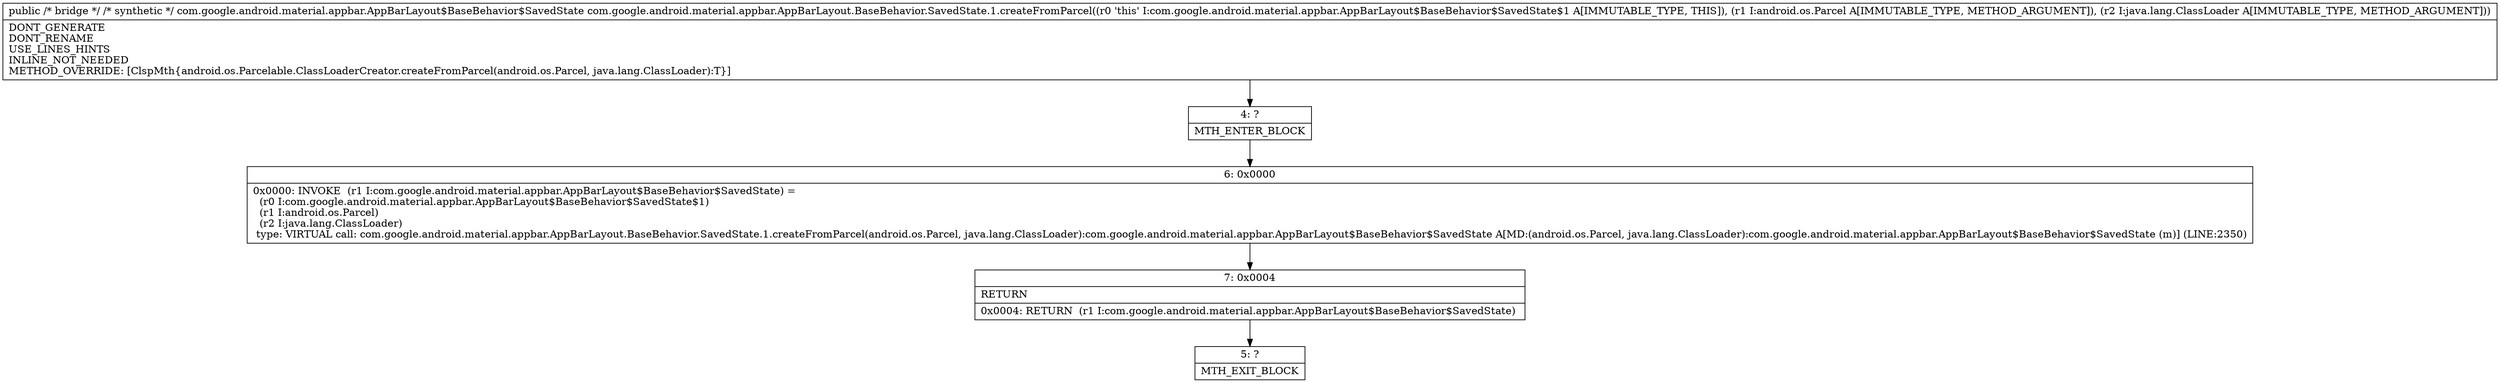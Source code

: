digraph "CFG forcom.google.android.material.appbar.AppBarLayout.BaseBehavior.SavedState.1.createFromParcel(Landroid\/os\/Parcel;Ljava\/lang\/ClassLoader;)Ljava\/lang\/Object;" {
Node_4 [shape=record,label="{4\:\ ?|MTH_ENTER_BLOCK\l}"];
Node_6 [shape=record,label="{6\:\ 0x0000|0x0000: INVOKE  (r1 I:com.google.android.material.appbar.AppBarLayout$BaseBehavior$SavedState) = \l  (r0 I:com.google.android.material.appbar.AppBarLayout$BaseBehavior$SavedState$1)\l  (r1 I:android.os.Parcel)\l  (r2 I:java.lang.ClassLoader)\l type: VIRTUAL call: com.google.android.material.appbar.AppBarLayout.BaseBehavior.SavedState.1.createFromParcel(android.os.Parcel, java.lang.ClassLoader):com.google.android.material.appbar.AppBarLayout$BaseBehavior$SavedState A[MD:(android.os.Parcel, java.lang.ClassLoader):com.google.android.material.appbar.AppBarLayout$BaseBehavior$SavedState (m)] (LINE:2350)\l}"];
Node_7 [shape=record,label="{7\:\ 0x0004|RETURN\l|0x0004: RETURN  (r1 I:com.google.android.material.appbar.AppBarLayout$BaseBehavior$SavedState) \l}"];
Node_5 [shape=record,label="{5\:\ ?|MTH_EXIT_BLOCK\l}"];
MethodNode[shape=record,label="{public \/* bridge *\/ \/* synthetic *\/ com.google.android.material.appbar.AppBarLayout$BaseBehavior$SavedState com.google.android.material.appbar.AppBarLayout.BaseBehavior.SavedState.1.createFromParcel((r0 'this' I:com.google.android.material.appbar.AppBarLayout$BaseBehavior$SavedState$1 A[IMMUTABLE_TYPE, THIS]), (r1 I:android.os.Parcel A[IMMUTABLE_TYPE, METHOD_ARGUMENT]), (r2 I:java.lang.ClassLoader A[IMMUTABLE_TYPE, METHOD_ARGUMENT]))  | DONT_GENERATE\lDONT_RENAME\lUSE_LINES_HINTS\lINLINE_NOT_NEEDED\lMETHOD_OVERRIDE: [ClspMth\{android.os.Parcelable.ClassLoaderCreator.createFromParcel(android.os.Parcel, java.lang.ClassLoader):T\}]\l}"];
MethodNode -> Node_4;Node_4 -> Node_6;
Node_6 -> Node_7;
Node_7 -> Node_5;
}

